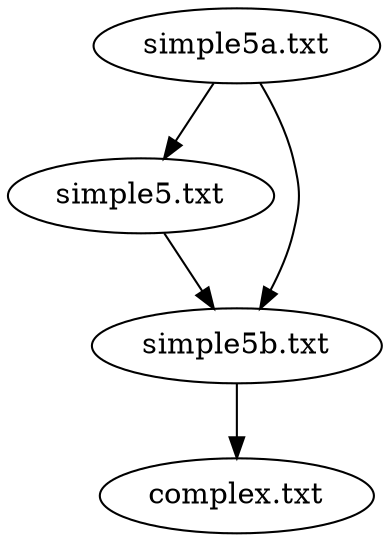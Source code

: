 digraph program5 {
"simple5.txt" -> "simple5b.txt";
"simple5a.txt" -> "simple5b.txt";
"simple5a.txt" -> "simple5.txt";
"simple5b.txt" -> "complex.txt";
}
